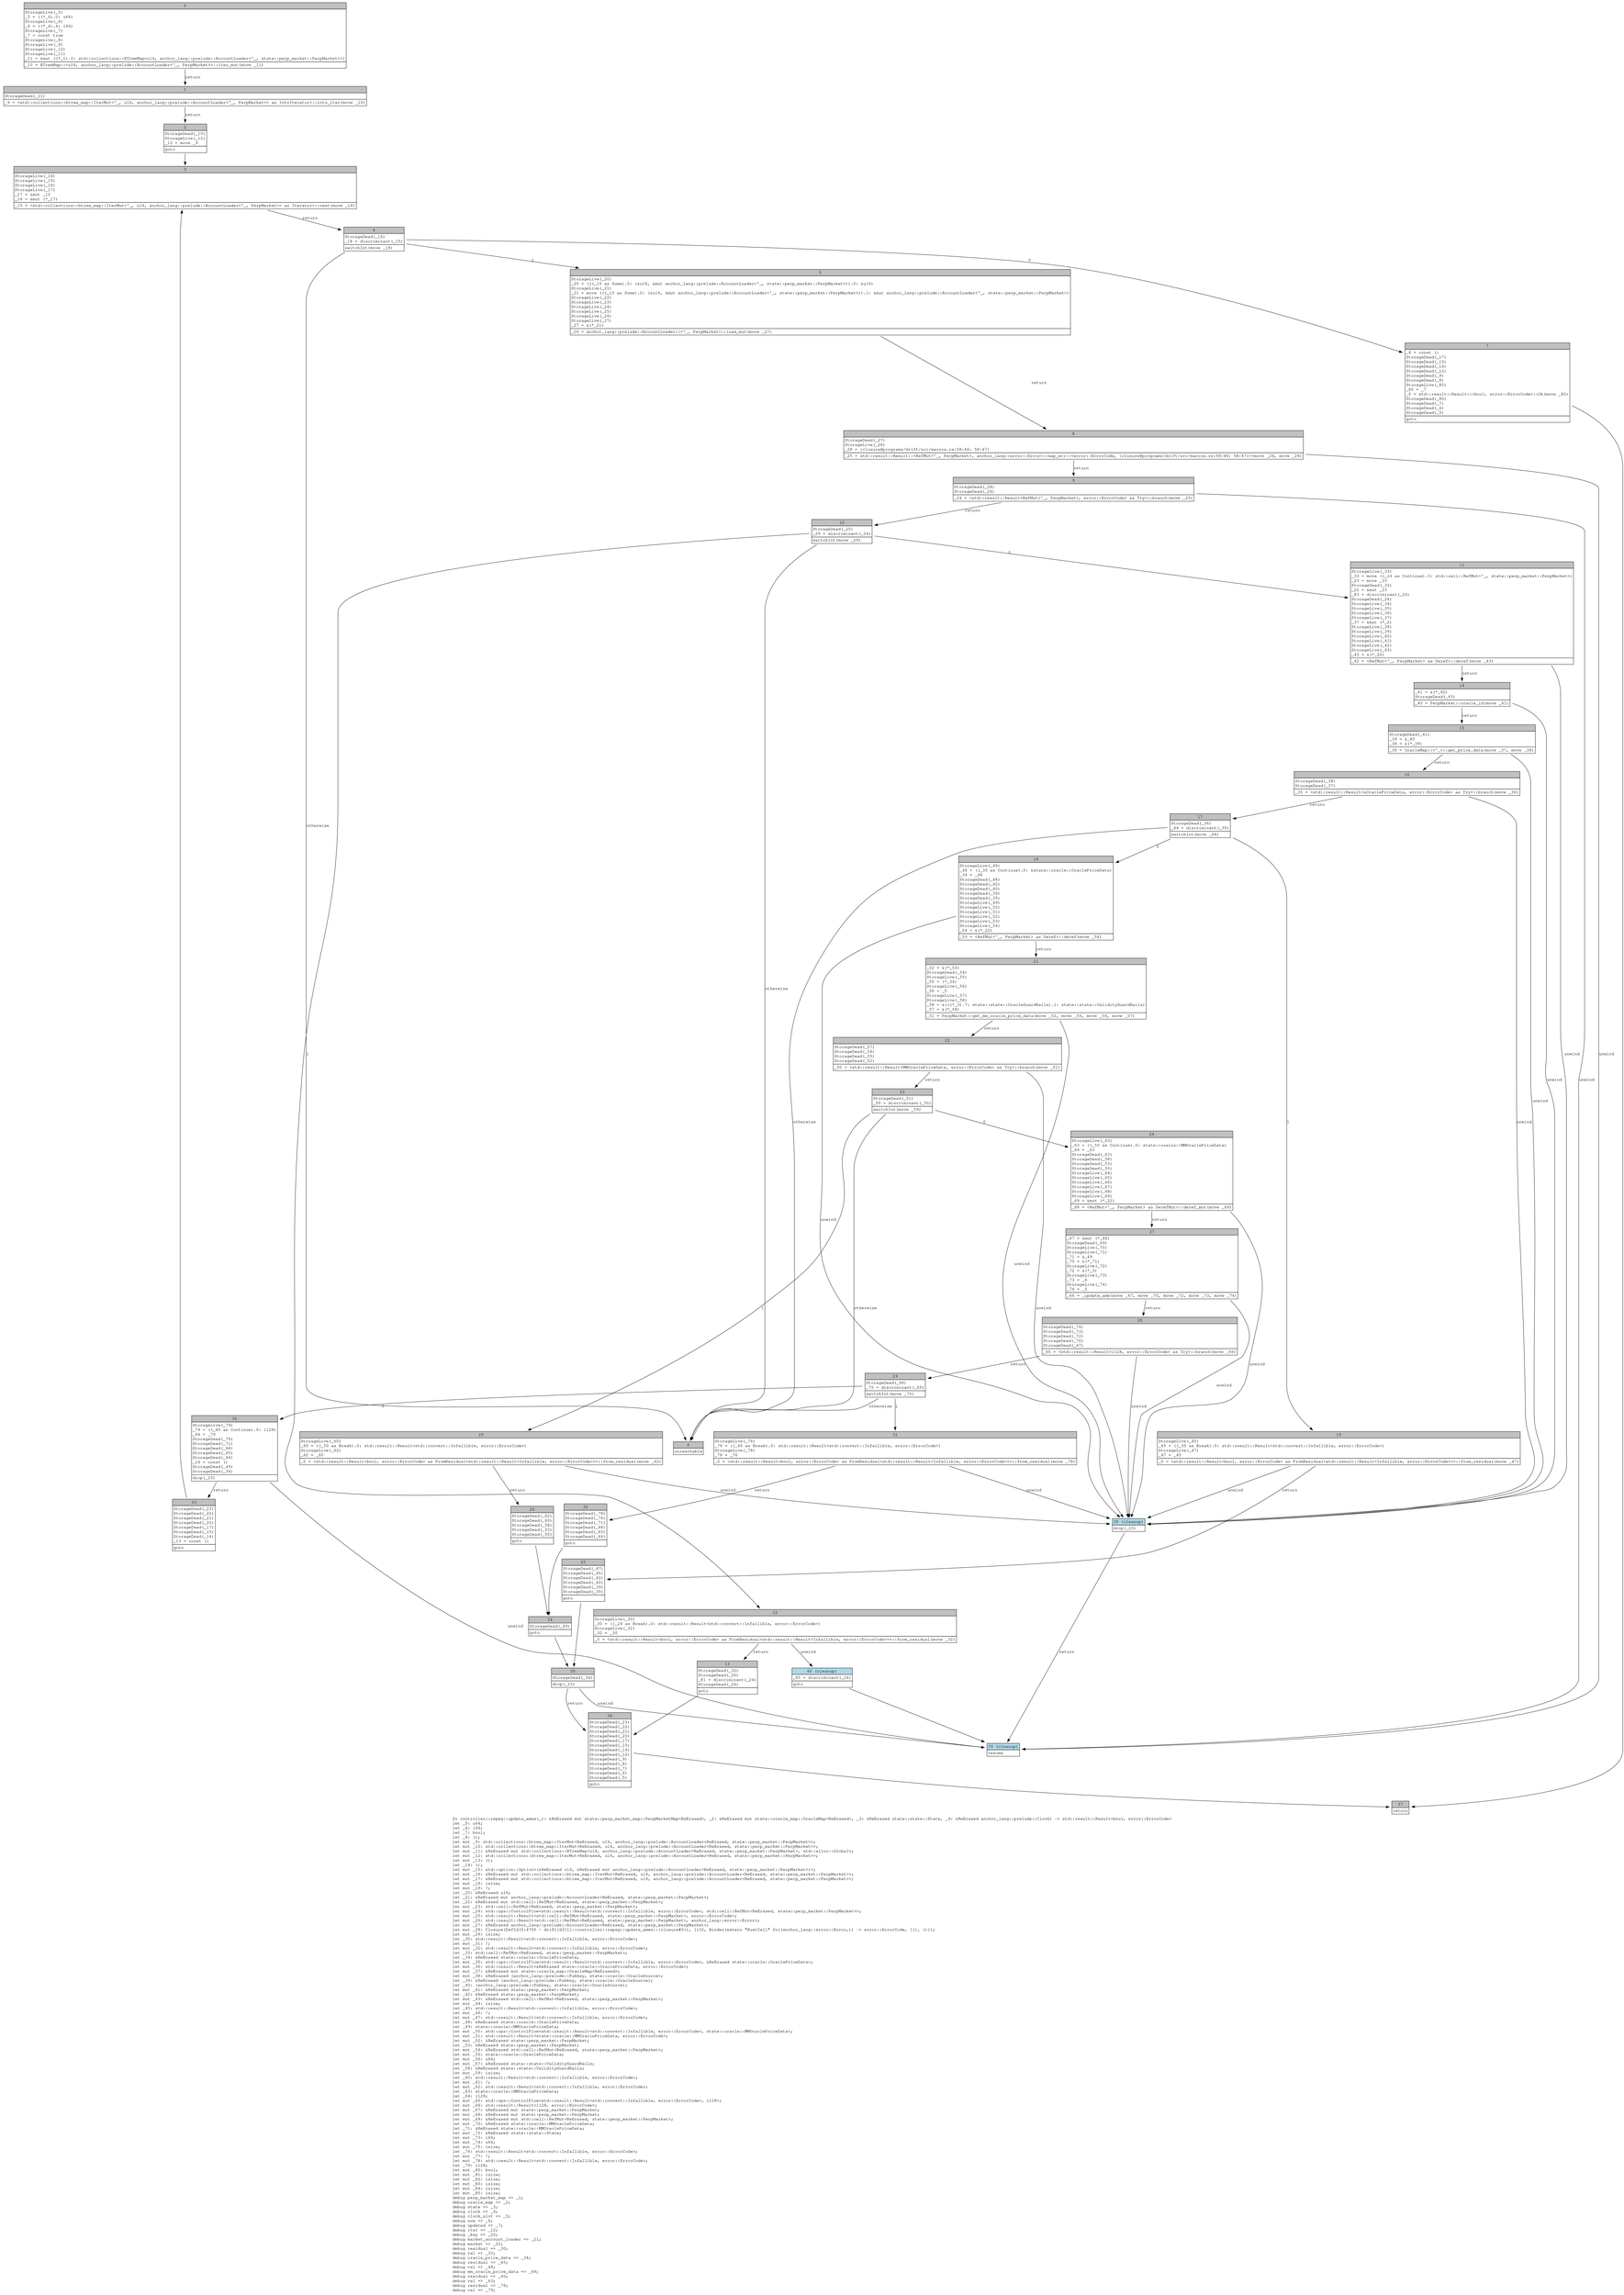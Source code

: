 digraph Mir_0_743 {
    graph [fontname="Courier, monospace"];
    node [fontname="Courier, monospace"];
    edge [fontname="Courier, monospace"];
    label=<fn controller::repeg::update_amms(_1: &amp;ReErased mut state::perp_market_map::PerpMarketMap&lt;ReErased&gt;, _2: &amp;ReErased mut state::oracle_map::OracleMap&lt;ReErased&gt;, _3: &amp;ReErased state::state::State, _4: &amp;ReErased anchor_lang::prelude::Clock) -&gt; std::result::Result&lt;bool, error::ErrorCode&gt;<br align="left"/>let _5: u64;<br align="left"/>let _6: i64;<br align="left"/>let _7: bool;<br align="left"/>let _8: ();<br align="left"/>let mut _9: std::collections::btree_map::IterMut&lt;ReErased, u16, anchor_lang::prelude::AccountLoader&lt;ReErased, state::perp_market::PerpMarket&gt;&gt;;<br align="left"/>let mut _10: std::collections::btree_map::IterMut&lt;ReErased, u16, anchor_lang::prelude::AccountLoader&lt;ReErased, state::perp_market::PerpMarket&gt;&gt;;<br align="left"/>let mut _11: &amp;ReErased mut std::collections::BTreeMap&lt;u16, anchor_lang::prelude::AccountLoader&lt;ReErased, state::perp_market::PerpMarket&gt;, std::alloc::Global&gt;;<br align="left"/>let mut _12: std::collections::btree_map::IterMut&lt;ReErased, u16, anchor_lang::prelude::AccountLoader&lt;ReErased, state::perp_market::PerpMarket&gt;&gt;;<br align="left"/>let mut _13: ();<br align="left"/>let _14: ();<br align="left"/>let mut _15: std::option::Option&lt;(&amp;ReErased u16, &amp;ReErased mut anchor_lang::prelude::AccountLoader&lt;ReErased, state::perp_market::PerpMarket&gt;)&gt;;<br align="left"/>let mut _16: &amp;ReErased mut std::collections::btree_map::IterMut&lt;ReErased, u16, anchor_lang::prelude::AccountLoader&lt;ReErased, state::perp_market::PerpMarket&gt;&gt;;<br align="left"/>let mut _17: &amp;ReErased mut std::collections::btree_map::IterMut&lt;ReErased, u16, anchor_lang::prelude::AccountLoader&lt;ReErased, state::perp_market::PerpMarket&gt;&gt;;<br align="left"/>let mut _18: isize;<br align="left"/>let mut _19: !;<br align="left"/>let _20: &amp;ReErased u16;<br align="left"/>let _21: &amp;ReErased mut anchor_lang::prelude::AccountLoader&lt;ReErased, state::perp_market::PerpMarket&gt;;<br align="left"/>let _22: &amp;ReErased mut std::cell::RefMut&lt;ReErased, state::perp_market::PerpMarket&gt;;<br align="left"/>let mut _23: std::cell::RefMut&lt;ReErased, state::perp_market::PerpMarket&gt;;<br align="left"/>let mut _24: std::ops::ControlFlow&lt;std::result::Result&lt;std::convert::Infallible, error::ErrorCode&gt;, std::cell::RefMut&lt;ReErased, state::perp_market::PerpMarket&gt;&gt;;<br align="left"/>let mut _25: std::result::Result&lt;std::cell::RefMut&lt;ReErased, state::perp_market::PerpMarket&gt;, error::ErrorCode&gt;;<br align="left"/>let mut _26: std::result::Result&lt;std::cell::RefMut&lt;ReErased, state::perp_market::PerpMarket&gt;, anchor_lang::error::Error&gt;;<br align="left"/>let mut _27: &amp;ReErased anchor_lang::prelude::AccountLoader&lt;ReErased, state::perp_market::PerpMarket&gt;;<br align="left"/>let mut _28: Closure(DefId(0:4765 ~ drift[d311]::controller::repeg::update_amms::{closure#0}), [i32, Binder(extern &quot;RustCall&quot; fn((anchor_lang::error::Error,)) -&gt; error::ErrorCode, []), ()]);<br align="left"/>let mut _29: isize;<br align="left"/>let _30: std::result::Result&lt;std::convert::Infallible, error::ErrorCode&gt;;<br align="left"/>let mut _31: !;<br align="left"/>let mut _32: std::result::Result&lt;std::convert::Infallible, error::ErrorCode&gt;;<br align="left"/>let _33: std::cell::RefMut&lt;ReErased, state::perp_market::PerpMarket&gt;;<br align="left"/>let _34: &amp;ReErased state::oracle::OraclePriceData;<br align="left"/>let mut _35: std::ops::ControlFlow&lt;std::result::Result&lt;std::convert::Infallible, error::ErrorCode&gt;, &amp;ReErased state::oracle::OraclePriceData&gt;;<br align="left"/>let mut _36: std::result::Result&lt;&amp;ReErased state::oracle::OraclePriceData, error::ErrorCode&gt;;<br align="left"/>let mut _37: &amp;ReErased mut state::oracle_map::OracleMap&lt;ReErased&gt;;<br align="left"/>let mut _38: &amp;ReErased (anchor_lang::prelude::Pubkey, state::oracle::OracleSource);<br align="left"/>let _39: &amp;ReErased (anchor_lang::prelude::Pubkey, state::oracle::OracleSource);<br align="left"/>let _40: (anchor_lang::prelude::Pubkey, state::oracle::OracleSource);<br align="left"/>let mut _41: &amp;ReErased state::perp_market::PerpMarket;<br align="left"/>let _42: &amp;ReErased state::perp_market::PerpMarket;<br align="left"/>let mut _43: &amp;ReErased std::cell::RefMut&lt;ReErased, state::perp_market::PerpMarket&gt;;<br align="left"/>let mut _44: isize;<br align="left"/>let _45: std::result::Result&lt;std::convert::Infallible, error::ErrorCode&gt;;<br align="left"/>let mut _46: !;<br align="left"/>let mut _47: std::result::Result&lt;std::convert::Infallible, error::ErrorCode&gt;;<br align="left"/>let _48: &amp;ReErased state::oracle::OraclePriceData;<br align="left"/>let _49: state::oracle::MMOraclePriceData;<br align="left"/>let mut _50: std::ops::ControlFlow&lt;std::result::Result&lt;std::convert::Infallible, error::ErrorCode&gt;, state::oracle::MMOraclePriceData&gt;;<br align="left"/>let mut _51: std::result::Result&lt;state::oracle::MMOraclePriceData, error::ErrorCode&gt;;<br align="left"/>let mut _52: &amp;ReErased state::perp_market::PerpMarket;<br align="left"/>let _53: &amp;ReErased state::perp_market::PerpMarket;<br align="left"/>let mut _54: &amp;ReErased std::cell::RefMut&lt;ReErased, state::perp_market::PerpMarket&gt;;<br align="left"/>let mut _55: state::oracle::OraclePriceData;<br align="left"/>let mut _56: u64;<br align="left"/>let mut _57: &amp;ReErased state::state::ValidityGuardRails;<br align="left"/>let _58: &amp;ReErased state::state::ValidityGuardRails;<br align="left"/>let mut _59: isize;<br align="left"/>let _60: std::result::Result&lt;std::convert::Infallible, error::ErrorCode&gt;;<br align="left"/>let mut _61: !;<br align="left"/>let mut _62: std::result::Result&lt;std::convert::Infallible, error::ErrorCode&gt;;<br align="left"/>let _63: state::oracle::MMOraclePriceData;<br align="left"/>let _64: i128;<br align="left"/>let mut _65: std::ops::ControlFlow&lt;std::result::Result&lt;std::convert::Infallible, error::ErrorCode&gt;, i128&gt;;<br align="left"/>let mut _66: std::result::Result&lt;i128, error::ErrorCode&gt;;<br align="left"/>let mut _67: &amp;ReErased mut state::perp_market::PerpMarket;<br align="left"/>let mut _68: &amp;ReErased mut state::perp_market::PerpMarket;<br align="left"/>let mut _69: &amp;ReErased mut std::cell::RefMut&lt;ReErased, state::perp_market::PerpMarket&gt;;<br align="left"/>let mut _70: &amp;ReErased state::oracle::MMOraclePriceData;<br align="left"/>let _71: &amp;ReErased state::oracle::MMOraclePriceData;<br align="left"/>let mut _72: &amp;ReErased state::state::State;<br align="left"/>let mut _73: i64;<br align="left"/>let mut _74: u64;<br align="left"/>let mut _75: isize;<br align="left"/>let _76: std::result::Result&lt;std::convert::Infallible, error::ErrorCode&gt;;<br align="left"/>let mut _77: !;<br align="left"/>let mut _78: std::result::Result&lt;std::convert::Infallible, error::ErrorCode&gt;;<br align="left"/>let _79: i128;<br align="left"/>let mut _80: bool;<br align="left"/>let mut _81: isize;<br align="left"/>let mut _82: isize;<br align="left"/>let mut _83: isize;<br align="left"/>let mut _84: isize;<br align="left"/>let mut _85: isize;<br align="left"/>debug perp_market_map =&gt; _1;<br align="left"/>debug oracle_map =&gt; _2;<br align="left"/>debug state =&gt; _3;<br align="left"/>debug clock =&gt; _4;<br align="left"/>debug clock_slot =&gt; _5;<br align="left"/>debug now =&gt; _6;<br align="left"/>debug updated =&gt; _7;<br align="left"/>debug iter =&gt; _12;<br align="left"/>debug _key =&gt; _20;<br align="left"/>debug market_account_loader =&gt; _21;<br align="left"/>debug market =&gt; _22;<br align="left"/>debug residual =&gt; _30;<br align="left"/>debug val =&gt; _33;<br align="left"/>debug oracle_price_data =&gt; _34;<br align="left"/>debug residual =&gt; _45;<br align="left"/>debug val =&gt; _48;<br align="left"/>debug mm_oracle_price_data =&gt; _49;<br align="left"/>debug residual =&gt; _60;<br align="left"/>debug val =&gt; _63;<br align="left"/>debug residual =&gt; _76;<br align="left"/>debug val =&gt; _79;<br align="left"/>>;
    bb0__0_743 [shape="none", label=<<table border="0" cellborder="1" cellspacing="0"><tr><td bgcolor="gray" align="center" colspan="1">0</td></tr><tr><td align="left" balign="left">StorageLive(_5)<br/>_5 = ((*_4).0: u64)<br/>StorageLive(_6)<br/>_6 = ((*_4).4: i64)<br/>StorageLive(_7)<br/>_7 = const true<br/>StorageLive(_8)<br/>StorageLive(_9)<br/>StorageLive(_10)<br/>StorageLive(_11)<br/>_11 = &amp;mut ((*_1).0: std::collections::BTreeMap&lt;u16, anchor_lang::prelude::AccountLoader&lt;'_, state::perp_market::PerpMarket&gt;&gt;)<br/></td></tr><tr><td align="left">_10 = BTreeMap::&lt;u16, anchor_lang::prelude::AccountLoader&lt;'_, PerpMarket&gt;&gt;::iter_mut(move _11)</td></tr></table>>];
    bb1__0_743 [shape="none", label=<<table border="0" cellborder="1" cellspacing="0"><tr><td bgcolor="gray" align="center" colspan="1">1</td></tr><tr><td align="left" balign="left">StorageDead(_11)<br/></td></tr><tr><td align="left">_9 = &lt;std::collections::btree_map::IterMut&lt;'_, u16, anchor_lang::prelude::AccountLoader&lt;'_, PerpMarket&gt;&gt; as IntoIterator&gt;::into_iter(move _10)</td></tr></table>>];
    bb2__0_743 [shape="none", label=<<table border="0" cellborder="1" cellspacing="0"><tr><td bgcolor="gray" align="center" colspan="1">2</td></tr><tr><td align="left" balign="left">StorageDead(_10)<br/>StorageLive(_12)<br/>_12 = move _9<br/></td></tr><tr><td align="left">goto</td></tr></table>>];
    bb3__0_743 [shape="none", label=<<table border="0" cellborder="1" cellspacing="0"><tr><td bgcolor="gray" align="center" colspan="1">3</td></tr><tr><td align="left" balign="left">StorageLive(_14)<br/>StorageLive(_15)<br/>StorageLive(_16)<br/>StorageLive(_17)<br/>_17 = &amp;mut _12<br/>_16 = &amp;mut (*_17)<br/></td></tr><tr><td align="left">_15 = &lt;std::collections::btree_map::IterMut&lt;'_, u16, anchor_lang::prelude::AccountLoader&lt;'_, PerpMarket&gt;&gt; as Iterator&gt;::next(move _16)</td></tr></table>>];
    bb4__0_743 [shape="none", label=<<table border="0" cellborder="1" cellspacing="0"><tr><td bgcolor="gray" align="center" colspan="1">4</td></tr><tr><td align="left" balign="left">StorageDead(_16)<br/>_18 = discriminant(_15)<br/></td></tr><tr><td align="left">switchInt(move _18)</td></tr></table>>];
    bb5__0_743 [shape="none", label=<<table border="0" cellborder="1" cellspacing="0"><tr><td bgcolor="gray" align="center" colspan="1">5</td></tr><tr><td align="left" balign="left">StorageLive(_20)<br/>_20 = (((_15 as Some).0: (&amp;u16, &amp;mut anchor_lang::prelude::AccountLoader&lt;'_, state::perp_market::PerpMarket&gt;)).0: &amp;u16)<br/>StorageLive(_21)<br/>_21 = move (((_15 as Some).0: (&amp;u16, &amp;mut anchor_lang::prelude::AccountLoader&lt;'_, state::perp_market::PerpMarket&gt;)).1: &amp;mut anchor_lang::prelude::AccountLoader&lt;'_, state::perp_market::PerpMarket&gt;)<br/>StorageLive(_22)<br/>StorageLive(_23)<br/>StorageLive(_24)<br/>StorageLive(_25)<br/>StorageLive(_26)<br/>StorageLive(_27)<br/>_27 = &amp;(*_21)<br/></td></tr><tr><td align="left">_26 = anchor_lang::prelude::AccountLoader::&lt;'_, PerpMarket&gt;::load_mut(move _27)</td></tr></table>>];
    bb6__0_743 [shape="none", label=<<table border="0" cellborder="1" cellspacing="0"><tr><td bgcolor="gray" align="center" colspan="1">6</td></tr><tr><td align="left">unreachable</td></tr></table>>];
    bb7__0_743 [shape="none", label=<<table border="0" cellborder="1" cellspacing="0"><tr><td bgcolor="gray" align="center" colspan="1">7</td></tr><tr><td align="left" balign="left">_8 = const ()<br/>StorageDead(_17)<br/>StorageDead(_15)<br/>StorageDead(_14)<br/>StorageDead(_12)<br/>StorageDead(_9)<br/>StorageDead(_8)<br/>StorageLive(_80)<br/>_80 = _7<br/>_0 = std::result::Result::&lt;bool, error::ErrorCode&gt;::Ok(move _80)<br/>StorageDead(_80)<br/>StorageDead(_7)<br/>StorageDead(_6)<br/>StorageDead(_5)<br/></td></tr><tr><td align="left">goto</td></tr></table>>];
    bb8__0_743 [shape="none", label=<<table border="0" cellborder="1" cellspacing="0"><tr><td bgcolor="gray" align="center" colspan="1">8</td></tr><tr><td align="left" balign="left">StorageDead(_27)<br/>StorageLive(_28)<br/>_28 = {closure@programs/drift/src/macros.rs:58:44: 58:47}<br/></td></tr><tr><td align="left">_25 = std::result::Result::&lt;RefMut&lt;'_, PerpMarket&gt;, anchor_lang::error::Error&gt;::map_err::&lt;error::ErrorCode, {closure@programs/drift/src/macros.rs:58:44: 58:47}&gt;(move _26, move _28)</td></tr></table>>];
    bb9__0_743 [shape="none", label=<<table border="0" cellborder="1" cellspacing="0"><tr><td bgcolor="gray" align="center" colspan="1">9</td></tr><tr><td align="left" balign="left">StorageDead(_28)<br/>StorageDead(_26)<br/></td></tr><tr><td align="left">_24 = &lt;std::result::Result&lt;RefMut&lt;'_, PerpMarket&gt;, error::ErrorCode&gt; as Try&gt;::branch(move _25)</td></tr></table>>];
    bb10__0_743 [shape="none", label=<<table border="0" cellborder="1" cellspacing="0"><tr><td bgcolor="gray" align="center" colspan="1">10</td></tr><tr><td align="left" balign="left">StorageDead(_25)<br/>_29 = discriminant(_24)<br/></td></tr><tr><td align="left">switchInt(move _29)</td></tr></table>>];
    bb11__0_743 [shape="none", label=<<table border="0" cellborder="1" cellspacing="0"><tr><td bgcolor="gray" align="center" colspan="1">11</td></tr><tr><td align="left" balign="left">StorageLive(_33)<br/>_33 = move ((_24 as Continue).0: std::cell::RefMut&lt;'_, state::perp_market::PerpMarket&gt;)<br/>_23 = move _33<br/>StorageDead(_33)<br/>_22 = &amp;mut _23<br/>_83 = discriminant(_24)<br/>StorageDead(_24)<br/>StorageLive(_34)<br/>StorageLive(_35)<br/>StorageLive(_36)<br/>StorageLive(_37)<br/>_37 = &amp;mut (*_2)<br/>StorageLive(_38)<br/>StorageLive(_39)<br/>StorageLive(_40)<br/>StorageLive(_41)<br/>StorageLive(_42)<br/>StorageLive(_43)<br/>_43 = &amp;(*_22)<br/></td></tr><tr><td align="left">_42 = &lt;RefMut&lt;'_, PerpMarket&gt; as Deref&gt;::deref(move _43)</td></tr></table>>];
    bb12__0_743 [shape="none", label=<<table border="0" cellborder="1" cellspacing="0"><tr><td bgcolor="gray" align="center" colspan="1">12</td></tr><tr><td align="left" balign="left">StorageLive(_30)<br/>_30 = ((_24 as Break).0: std::result::Result&lt;std::convert::Infallible, error::ErrorCode&gt;)<br/>StorageLive(_32)<br/>_32 = _30<br/></td></tr><tr><td align="left">_0 = &lt;std::result::Result&lt;bool, error::ErrorCode&gt; as FromResidual&lt;std::result::Result&lt;Infallible, error::ErrorCode&gt;&gt;&gt;::from_residual(move _32)</td></tr></table>>];
    bb13__0_743 [shape="none", label=<<table border="0" cellborder="1" cellspacing="0"><tr><td bgcolor="gray" align="center" colspan="1">13</td></tr><tr><td align="left" balign="left">StorageDead(_32)<br/>StorageDead(_30)<br/>_81 = discriminant(_24)<br/>StorageDead(_24)<br/></td></tr><tr><td align="left">goto</td></tr></table>>];
    bb14__0_743 [shape="none", label=<<table border="0" cellborder="1" cellspacing="0"><tr><td bgcolor="gray" align="center" colspan="1">14</td></tr><tr><td align="left" balign="left">_41 = &amp;(*_42)<br/>StorageDead(_43)<br/></td></tr><tr><td align="left">_40 = PerpMarket::oracle_id(move _41)</td></tr></table>>];
    bb15__0_743 [shape="none", label=<<table border="0" cellborder="1" cellspacing="0"><tr><td bgcolor="gray" align="center" colspan="1">15</td></tr><tr><td align="left" balign="left">StorageDead(_41)<br/>_39 = &amp;_40<br/>_38 = &amp;(*_39)<br/></td></tr><tr><td align="left">_36 = OracleMap::&lt;'_&gt;::get_price_data(move _37, move _38)</td></tr></table>>];
    bb16__0_743 [shape="none", label=<<table border="0" cellborder="1" cellspacing="0"><tr><td bgcolor="gray" align="center" colspan="1">16</td></tr><tr><td align="left" balign="left">StorageDead(_38)<br/>StorageDead(_37)<br/></td></tr><tr><td align="left">_35 = &lt;std::result::Result&lt;&amp;OraclePriceData, error::ErrorCode&gt; as Try&gt;::branch(move _36)</td></tr></table>>];
    bb17__0_743 [shape="none", label=<<table border="0" cellborder="1" cellspacing="0"><tr><td bgcolor="gray" align="center" colspan="1">17</td></tr><tr><td align="left" balign="left">StorageDead(_36)<br/>_44 = discriminant(_35)<br/></td></tr><tr><td align="left">switchInt(move _44)</td></tr></table>>];
    bb18__0_743 [shape="none", label=<<table border="0" cellborder="1" cellspacing="0"><tr><td bgcolor="gray" align="center" colspan="1">18</td></tr><tr><td align="left" balign="left">StorageLive(_48)<br/>_48 = ((_35 as Continue).0: &amp;state::oracle::OraclePriceData)<br/>_34 = _48<br/>StorageDead(_48)<br/>StorageDead(_42)<br/>StorageDead(_40)<br/>StorageDead(_39)<br/>StorageDead(_35)<br/>StorageLive(_49)<br/>StorageLive(_50)<br/>StorageLive(_51)<br/>StorageLive(_52)<br/>StorageLive(_53)<br/>StorageLive(_54)<br/>_54 = &amp;(*_22)<br/></td></tr><tr><td align="left">_53 = &lt;RefMut&lt;'_, PerpMarket&gt; as Deref&gt;::deref(move _54)</td></tr></table>>];
    bb19__0_743 [shape="none", label=<<table border="0" cellborder="1" cellspacing="0"><tr><td bgcolor="gray" align="center" colspan="1">19</td></tr><tr><td align="left" balign="left">StorageLive(_45)<br/>_45 = ((_35 as Break).0: std::result::Result&lt;std::convert::Infallible, error::ErrorCode&gt;)<br/>StorageLive(_47)<br/>_47 = _45<br/></td></tr><tr><td align="left">_0 = &lt;std::result::Result&lt;bool, error::ErrorCode&gt; as FromResidual&lt;std::result::Result&lt;Infallible, error::ErrorCode&gt;&gt;&gt;::from_residual(move _47)</td></tr></table>>];
    bb20__0_743 [shape="none", label=<<table border="0" cellborder="1" cellspacing="0"><tr><td bgcolor="gray" align="center" colspan="1">20</td></tr><tr><td align="left" balign="left">StorageDead(_47)<br/>StorageDead(_45)<br/>StorageDead(_42)<br/>StorageDead(_40)<br/>StorageDead(_39)<br/>StorageDead(_35)<br/></td></tr><tr><td align="left">goto</td></tr></table>>];
    bb21__0_743 [shape="none", label=<<table border="0" cellborder="1" cellspacing="0"><tr><td bgcolor="gray" align="center" colspan="1">21</td></tr><tr><td align="left" balign="left">_52 = &amp;(*_53)<br/>StorageDead(_54)<br/>StorageLive(_55)<br/>_55 = (*_34)<br/>StorageLive(_56)<br/>_56 = _5<br/>StorageLive(_57)<br/>StorageLive(_58)<br/>_58 = &amp;(((*_3).7: state::state::OracleGuardRails).1: state::state::ValidityGuardRails)<br/>_57 = &amp;(*_58)<br/></td></tr><tr><td align="left">_51 = PerpMarket::get_mm_oracle_price_data(move _52, move _55, move _56, move _57)</td></tr></table>>];
    bb22__0_743 [shape="none", label=<<table border="0" cellborder="1" cellspacing="0"><tr><td bgcolor="gray" align="center" colspan="1">22</td></tr><tr><td align="left" balign="left">StorageDead(_57)<br/>StorageDead(_56)<br/>StorageDead(_55)<br/>StorageDead(_52)<br/></td></tr><tr><td align="left">_50 = &lt;std::result::Result&lt;MMOraclePriceData, error::ErrorCode&gt; as Try&gt;::branch(move _51)</td></tr></table>>];
    bb23__0_743 [shape="none", label=<<table border="0" cellborder="1" cellspacing="0"><tr><td bgcolor="gray" align="center" colspan="1">23</td></tr><tr><td align="left" balign="left">StorageDead(_51)<br/>_59 = discriminant(_50)<br/></td></tr><tr><td align="left">switchInt(move _59)</td></tr></table>>];
    bb24__0_743 [shape="none", label=<<table border="0" cellborder="1" cellspacing="0"><tr><td bgcolor="gray" align="center" colspan="1">24</td></tr><tr><td align="left" balign="left">StorageLive(_63)<br/>_63 = ((_50 as Continue).0: state::oracle::MMOraclePriceData)<br/>_49 = _63<br/>StorageDead(_63)<br/>StorageDead(_58)<br/>StorageDead(_53)<br/>StorageDead(_50)<br/>StorageLive(_64)<br/>StorageLive(_65)<br/>StorageLive(_66)<br/>StorageLive(_67)<br/>StorageLive(_68)<br/>StorageLive(_69)<br/>_69 = &amp;mut (*_22)<br/></td></tr><tr><td align="left">_68 = &lt;RefMut&lt;'_, PerpMarket&gt; as DerefMut&gt;::deref_mut(move _69)</td></tr></table>>];
    bb25__0_743 [shape="none", label=<<table border="0" cellborder="1" cellspacing="0"><tr><td bgcolor="gray" align="center" colspan="1">25</td></tr><tr><td align="left" balign="left">StorageLive(_60)<br/>_60 = ((_50 as Break).0: std::result::Result&lt;std::convert::Infallible, error::ErrorCode&gt;)<br/>StorageLive(_62)<br/>_62 = _60<br/></td></tr><tr><td align="left">_0 = &lt;std::result::Result&lt;bool, error::ErrorCode&gt; as FromResidual&lt;std::result::Result&lt;Infallible, error::ErrorCode&gt;&gt;&gt;::from_residual(move _62)</td></tr></table>>];
    bb26__0_743 [shape="none", label=<<table border="0" cellborder="1" cellspacing="0"><tr><td bgcolor="gray" align="center" colspan="1">26</td></tr><tr><td align="left" balign="left">StorageDead(_62)<br/>StorageDead(_60)<br/>StorageDead(_58)<br/>StorageDead(_53)<br/>StorageDead(_50)<br/></td></tr><tr><td align="left">goto</td></tr></table>>];
    bb27__0_743 [shape="none", label=<<table border="0" cellborder="1" cellspacing="0"><tr><td bgcolor="gray" align="center" colspan="1">27</td></tr><tr><td align="left" balign="left">_67 = &amp;mut (*_68)<br/>StorageDead(_69)<br/>StorageLive(_70)<br/>StorageLive(_71)<br/>_71 = &amp;_49<br/>_70 = &amp;(*_71)<br/>StorageLive(_72)<br/>_72 = &amp;(*_3)<br/>StorageLive(_73)<br/>_73 = _6<br/>StorageLive(_74)<br/>_74 = _5<br/></td></tr><tr><td align="left">_66 = _update_amm(move _67, move _70, move _72, move _73, move _74)</td></tr></table>>];
    bb28__0_743 [shape="none", label=<<table border="0" cellborder="1" cellspacing="0"><tr><td bgcolor="gray" align="center" colspan="1">28</td></tr><tr><td align="left" balign="left">StorageDead(_74)<br/>StorageDead(_73)<br/>StorageDead(_72)<br/>StorageDead(_70)<br/>StorageDead(_67)<br/></td></tr><tr><td align="left">_65 = &lt;std::result::Result&lt;i128, error::ErrorCode&gt; as Try&gt;::branch(move _66)</td></tr></table>>];
    bb29__0_743 [shape="none", label=<<table border="0" cellborder="1" cellspacing="0"><tr><td bgcolor="gray" align="center" colspan="1">29</td></tr><tr><td align="left" balign="left">StorageDead(_66)<br/>_75 = discriminant(_65)<br/></td></tr><tr><td align="left">switchInt(move _75)</td></tr></table>>];
    bb30__0_743 [shape="none", label=<<table border="0" cellborder="1" cellspacing="0"><tr><td bgcolor="gray" align="center" colspan="1">30</td></tr><tr><td align="left" balign="left">StorageLive(_79)<br/>_79 = ((_65 as Continue).0: i128)<br/>_64 = _79<br/>StorageDead(_79)<br/>StorageDead(_71)<br/>StorageDead(_68)<br/>StorageDead(_65)<br/>StorageDead(_64)<br/>_14 = const ()<br/>StorageDead(_49)<br/>StorageDead(_34)<br/></td></tr><tr><td align="left">drop(_23)</td></tr></table>>];
    bb31__0_743 [shape="none", label=<<table border="0" cellborder="1" cellspacing="0"><tr><td bgcolor="gray" align="center" colspan="1">31</td></tr><tr><td align="left" balign="left">StorageLive(_76)<br/>_76 = ((_65 as Break).0: std::result::Result&lt;std::convert::Infallible, error::ErrorCode&gt;)<br/>StorageLive(_78)<br/>_78 = _76<br/></td></tr><tr><td align="left">_0 = &lt;std::result::Result&lt;bool, error::ErrorCode&gt; as FromResidual&lt;std::result::Result&lt;Infallible, error::ErrorCode&gt;&gt;&gt;::from_residual(move _78)</td></tr></table>>];
    bb32__0_743 [shape="none", label=<<table border="0" cellborder="1" cellspacing="0"><tr><td bgcolor="gray" align="center" colspan="1">32</td></tr><tr><td align="left" balign="left">StorageDead(_78)<br/>StorageDead(_76)<br/>StorageDead(_71)<br/>StorageDead(_68)<br/>StorageDead(_65)<br/>StorageDead(_64)<br/></td></tr><tr><td align="left">goto</td></tr></table>>];
    bb33__0_743 [shape="none", label=<<table border="0" cellborder="1" cellspacing="0"><tr><td bgcolor="gray" align="center" colspan="1">33</td></tr><tr><td align="left" balign="left">StorageDead(_23)<br/>StorageDead(_22)<br/>StorageDead(_21)<br/>StorageDead(_20)<br/>StorageDead(_17)<br/>StorageDead(_15)<br/>StorageDead(_14)<br/>_13 = const ()<br/></td></tr><tr><td align="left">goto</td></tr></table>>];
    bb34__0_743 [shape="none", label=<<table border="0" cellborder="1" cellspacing="0"><tr><td bgcolor="gray" align="center" colspan="1">34</td></tr><tr><td align="left" balign="left">StorageDead(_49)<br/></td></tr><tr><td align="left">goto</td></tr></table>>];
    bb35__0_743 [shape="none", label=<<table border="0" cellborder="1" cellspacing="0"><tr><td bgcolor="gray" align="center" colspan="1">35</td></tr><tr><td align="left" balign="left">StorageDead(_34)<br/></td></tr><tr><td align="left">drop(_23)</td></tr></table>>];
    bb36__0_743 [shape="none", label=<<table border="0" cellborder="1" cellspacing="0"><tr><td bgcolor="gray" align="center" colspan="1">36</td></tr><tr><td align="left" balign="left">StorageDead(_23)<br/>StorageDead(_22)<br/>StorageDead(_21)<br/>StorageDead(_20)<br/>StorageDead(_17)<br/>StorageDead(_15)<br/>StorageDead(_14)<br/>StorageDead(_12)<br/>StorageDead(_9)<br/>StorageDead(_8)<br/>StorageDead(_7)<br/>StorageDead(_6)<br/>StorageDead(_5)<br/></td></tr><tr><td align="left">goto</td></tr></table>>];
    bb37__0_743 [shape="none", label=<<table border="0" cellborder="1" cellspacing="0"><tr><td bgcolor="gray" align="center" colspan="1">37</td></tr><tr><td align="left">return</td></tr></table>>];
    bb38__0_743 [shape="none", label=<<table border="0" cellborder="1" cellspacing="0"><tr><td bgcolor="lightblue" align="center" colspan="1">38 (cleanup)</td></tr><tr><td align="left">drop(_23)</td></tr></table>>];
    bb39__0_743 [shape="none", label=<<table border="0" cellborder="1" cellspacing="0"><tr><td bgcolor="lightblue" align="center" colspan="1">39 (cleanup)</td></tr><tr><td align="left">resume</td></tr></table>>];
    bb40__0_743 [shape="none", label=<<table border="0" cellborder="1" cellspacing="0"><tr><td bgcolor="lightblue" align="center" colspan="1">40 (cleanup)</td></tr><tr><td align="left" balign="left">_85 = discriminant(_24)<br/></td></tr><tr><td align="left">goto</td></tr></table>>];
    bb0__0_743 -> bb1__0_743 [label="return"];
    bb1__0_743 -> bb2__0_743 [label="return"];
    bb2__0_743 -> bb3__0_743 [label=""];
    bb3__0_743 -> bb4__0_743 [label="return"];
    bb4__0_743 -> bb7__0_743 [label="0"];
    bb4__0_743 -> bb5__0_743 [label="1"];
    bb4__0_743 -> bb6__0_743 [label="otherwise"];
    bb5__0_743 -> bb8__0_743 [label="return"];
    bb7__0_743 -> bb37__0_743 [label=""];
    bb8__0_743 -> bb9__0_743 [label="return"];
    bb8__0_743 -> bb39__0_743 [label="unwind"];
    bb9__0_743 -> bb10__0_743 [label="return"];
    bb9__0_743 -> bb39__0_743 [label="unwind"];
    bb10__0_743 -> bb11__0_743 [label="0"];
    bb10__0_743 -> bb12__0_743 [label="1"];
    bb10__0_743 -> bb6__0_743 [label="otherwise"];
    bb11__0_743 -> bb14__0_743 [label="return"];
    bb11__0_743 -> bb38__0_743 [label="unwind"];
    bb12__0_743 -> bb13__0_743 [label="return"];
    bb12__0_743 -> bb40__0_743 [label="unwind"];
    bb13__0_743 -> bb36__0_743 [label=""];
    bb14__0_743 -> bb15__0_743 [label="return"];
    bb14__0_743 -> bb38__0_743 [label="unwind"];
    bb15__0_743 -> bb16__0_743 [label="return"];
    bb15__0_743 -> bb38__0_743 [label="unwind"];
    bb16__0_743 -> bb17__0_743 [label="return"];
    bb16__0_743 -> bb38__0_743 [label="unwind"];
    bb17__0_743 -> bb18__0_743 [label="0"];
    bb17__0_743 -> bb19__0_743 [label="1"];
    bb17__0_743 -> bb6__0_743 [label="otherwise"];
    bb18__0_743 -> bb21__0_743 [label="return"];
    bb18__0_743 -> bb38__0_743 [label="unwind"];
    bb19__0_743 -> bb20__0_743 [label="return"];
    bb19__0_743 -> bb38__0_743 [label="unwind"];
    bb20__0_743 -> bb35__0_743 [label=""];
    bb21__0_743 -> bb22__0_743 [label="return"];
    bb21__0_743 -> bb38__0_743 [label="unwind"];
    bb22__0_743 -> bb23__0_743 [label="return"];
    bb22__0_743 -> bb38__0_743 [label="unwind"];
    bb23__0_743 -> bb24__0_743 [label="0"];
    bb23__0_743 -> bb25__0_743 [label="1"];
    bb23__0_743 -> bb6__0_743 [label="otherwise"];
    bb24__0_743 -> bb27__0_743 [label="return"];
    bb24__0_743 -> bb38__0_743 [label="unwind"];
    bb25__0_743 -> bb26__0_743 [label="return"];
    bb25__0_743 -> bb38__0_743 [label="unwind"];
    bb26__0_743 -> bb34__0_743 [label=""];
    bb27__0_743 -> bb28__0_743 [label="return"];
    bb27__0_743 -> bb38__0_743 [label="unwind"];
    bb28__0_743 -> bb29__0_743 [label="return"];
    bb28__0_743 -> bb38__0_743 [label="unwind"];
    bb29__0_743 -> bb30__0_743 [label="0"];
    bb29__0_743 -> bb31__0_743 [label="1"];
    bb29__0_743 -> bb6__0_743 [label="otherwise"];
    bb30__0_743 -> bb33__0_743 [label="return"];
    bb30__0_743 -> bb39__0_743 [label="unwind"];
    bb31__0_743 -> bb32__0_743 [label="return"];
    bb31__0_743 -> bb38__0_743 [label="unwind"];
    bb32__0_743 -> bb34__0_743 [label=""];
    bb33__0_743 -> bb3__0_743 [label=""];
    bb34__0_743 -> bb35__0_743 [label=""];
    bb35__0_743 -> bb36__0_743 [label="return"];
    bb35__0_743 -> bb39__0_743 [label="unwind"];
    bb36__0_743 -> bb37__0_743 [label=""];
    bb38__0_743 -> bb39__0_743 [label="return"];
    bb40__0_743 -> bb39__0_743 [label=""];
}
